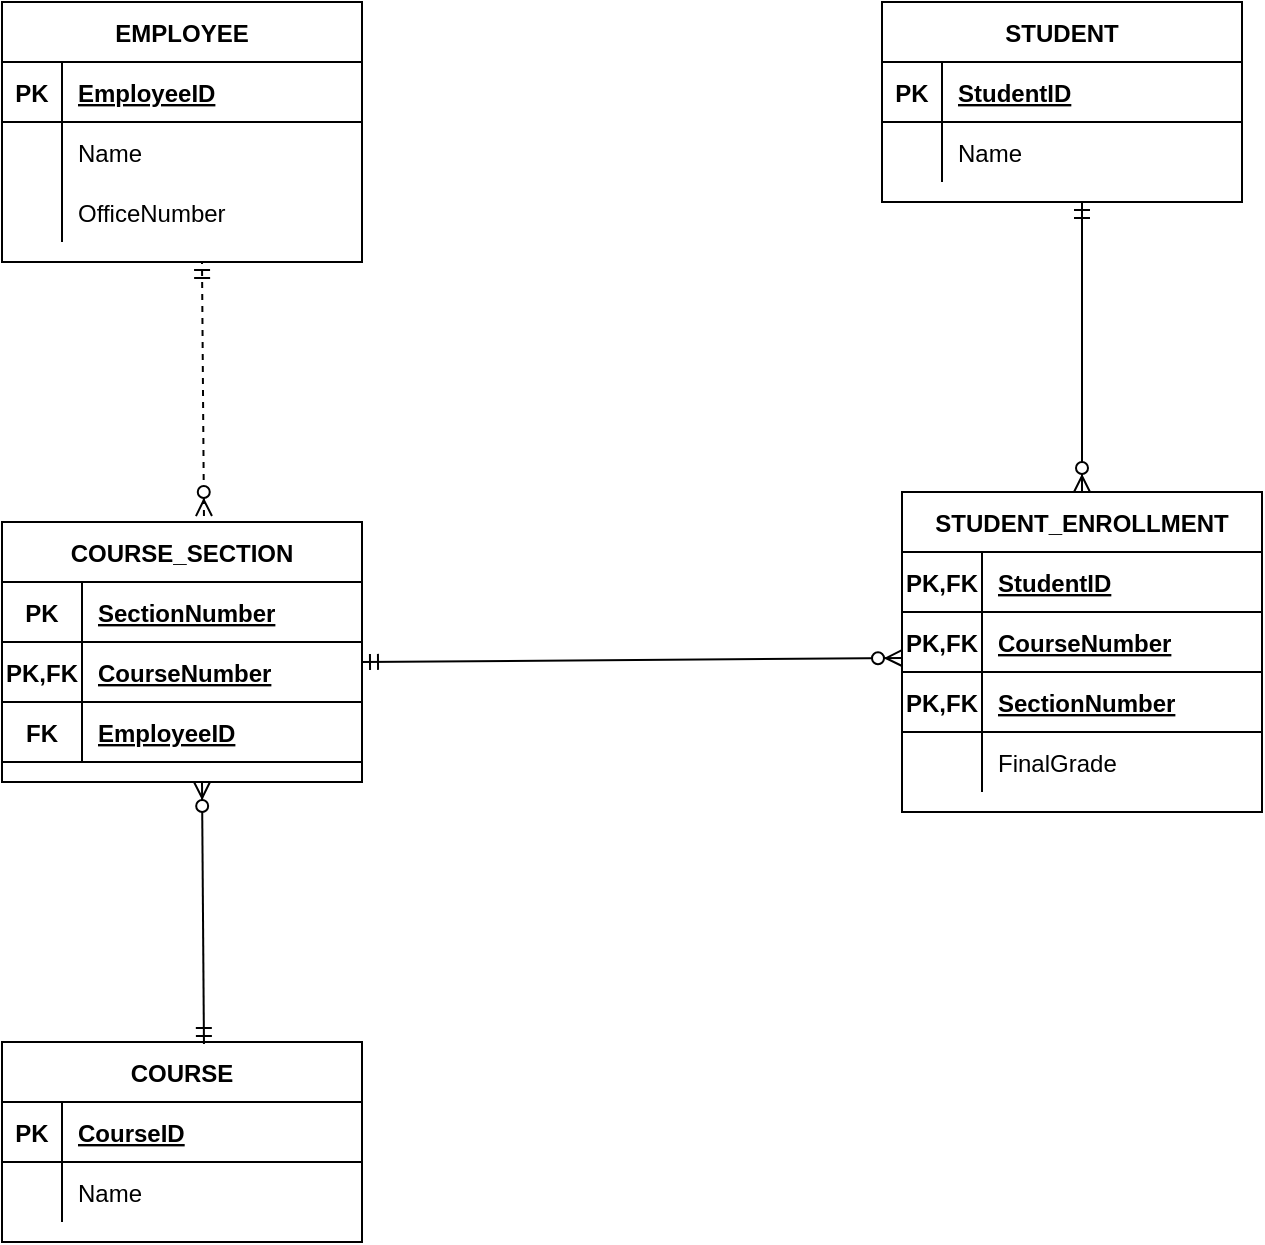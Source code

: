 <mxfile version="13.9.9" type="device"><diagram id="R2lEEEUBdFMjLlhIrx00" name="Page-1"><mxGraphModel dx="946" dy="725" grid="1" gridSize="10" guides="1" tooltips="1" connect="1" arrows="1" fold="1" page="1" pageScale="1" pageWidth="850" pageHeight="1100" math="0" shadow="0" extFonts="Permanent Marker^https://fonts.googleapis.com/css?family=Permanent+Marker"><root><mxCell id="0"/><mxCell id="1" parent="0"/><mxCell id="dlM5IqyRiTRqzqaum52I-1" value="EMPLOYEE" style="shape=table;startSize=30;container=1;collapsible=1;childLayout=tableLayout;fixedRows=1;rowLines=0;fontStyle=1;align=center;resizeLast=1;" vertex="1" parent="1"><mxGeometry x="70" y="60" width="180" height="130" as="geometry"/></mxCell><mxCell id="dlM5IqyRiTRqzqaum52I-2" value="" style="shape=partialRectangle;collapsible=0;dropTarget=0;pointerEvents=0;fillColor=none;top=0;left=0;bottom=1;right=0;points=[[0,0.5],[1,0.5]];portConstraint=eastwest;" vertex="1" parent="dlM5IqyRiTRqzqaum52I-1"><mxGeometry y="30" width="180" height="30" as="geometry"/></mxCell><mxCell id="dlM5IqyRiTRqzqaum52I-3" value="PK" style="shape=partialRectangle;connectable=0;fillColor=none;top=0;left=0;bottom=0;right=0;fontStyle=1;overflow=hidden;" vertex="1" parent="dlM5IqyRiTRqzqaum52I-2"><mxGeometry width="30" height="30" as="geometry"/></mxCell><mxCell id="dlM5IqyRiTRqzqaum52I-4" value="EmployeeID" style="shape=partialRectangle;connectable=0;fillColor=none;top=0;left=0;bottom=0;right=0;align=left;spacingLeft=6;fontStyle=5;overflow=hidden;" vertex="1" parent="dlM5IqyRiTRqzqaum52I-2"><mxGeometry x="30" width="150" height="30" as="geometry"/></mxCell><mxCell id="dlM5IqyRiTRqzqaum52I-5" value="" style="shape=partialRectangle;collapsible=0;dropTarget=0;pointerEvents=0;fillColor=none;top=0;left=0;bottom=0;right=0;points=[[0,0.5],[1,0.5]];portConstraint=eastwest;" vertex="1" parent="dlM5IqyRiTRqzqaum52I-1"><mxGeometry y="60" width="180" height="30" as="geometry"/></mxCell><mxCell id="dlM5IqyRiTRqzqaum52I-6" value="" style="shape=partialRectangle;connectable=0;fillColor=none;top=0;left=0;bottom=0;right=0;editable=1;overflow=hidden;" vertex="1" parent="dlM5IqyRiTRqzqaum52I-5"><mxGeometry width="30" height="30" as="geometry"/></mxCell><mxCell id="dlM5IqyRiTRqzqaum52I-7" value="Name" style="shape=partialRectangle;connectable=0;fillColor=none;top=0;left=0;bottom=0;right=0;align=left;spacingLeft=6;overflow=hidden;" vertex="1" parent="dlM5IqyRiTRqzqaum52I-5"><mxGeometry x="30" width="150" height="30" as="geometry"/></mxCell><mxCell id="dlM5IqyRiTRqzqaum52I-8" value="" style="shape=partialRectangle;collapsible=0;dropTarget=0;pointerEvents=0;fillColor=none;top=0;left=0;bottom=0;right=0;points=[[0,0.5],[1,0.5]];portConstraint=eastwest;" vertex="1" parent="dlM5IqyRiTRqzqaum52I-1"><mxGeometry y="90" width="180" height="30" as="geometry"/></mxCell><mxCell id="dlM5IqyRiTRqzqaum52I-9" value="" style="shape=partialRectangle;connectable=0;fillColor=none;top=0;left=0;bottom=0;right=0;editable=1;overflow=hidden;" vertex="1" parent="dlM5IqyRiTRqzqaum52I-8"><mxGeometry width="30" height="30" as="geometry"/></mxCell><mxCell id="dlM5IqyRiTRqzqaum52I-10" value="OfficeNumber" style="shape=partialRectangle;connectable=0;fillColor=none;top=0;left=0;bottom=0;right=0;align=left;spacingLeft=6;overflow=hidden;" vertex="1" parent="dlM5IqyRiTRqzqaum52I-8"><mxGeometry x="30" width="150" height="30" as="geometry"/></mxCell><mxCell id="dlM5IqyRiTRqzqaum52I-14" value="STUDENT" style="shape=table;startSize=30;container=1;collapsible=1;childLayout=tableLayout;fixedRows=1;rowLines=0;fontStyle=1;align=center;resizeLast=1;" vertex="1" parent="1"><mxGeometry x="510" y="60" width="180" height="100" as="geometry"/></mxCell><mxCell id="dlM5IqyRiTRqzqaum52I-15" value="" style="shape=partialRectangle;collapsible=0;dropTarget=0;pointerEvents=0;fillColor=none;top=0;left=0;bottom=1;right=0;points=[[0,0.5],[1,0.5]];portConstraint=eastwest;" vertex="1" parent="dlM5IqyRiTRqzqaum52I-14"><mxGeometry y="30" width="180" height="30" as="geometry"/></mxCell><mxCell id="dlM5IqyRiTRqzqaum52I-16" value="PK" style="shape=partialRectangle;connectable=0;fillColor=none;top=0;left=0;bottom=0;right=0;fontStyle=1;overflow=hidden;" vertex="1" parent="dlM5IqyRiTRqzqaum52I-15"><mxGeometry width="30" height="30" as="geometry"/></mxCell><mxCell id="dlM5IqyRiTRqzqaum52I-17" value="StudentID" style="shape=partialRectangle;connectable=0;fillColor=none;top=0;left=0;bottom=0;right=0;align=left;spacingLeft=6;fontStyle=5;overflow=hidden;" vertex="1" parent="dlM5IqyRiTRqzqaum52I-15"><mxGeometry x="30" width="150" height="30" as="geometry"/></mxCell><mxCell id="dlM5IqyRiTRqzqaum52I-18" value="" style="shape=partialRectangle;collapsible=0;dropTarget=0;pointerEvents=0;fillColor=none;top=0;left=0;bottom=0;right=0;points=[[0,0.5],[1,0.5]];portConstraint=eastwest;" vertex="1" parent="dlM5IqyRiTRqzqaum52I-14"><mxGeometry y="60" width="180" height="30" as="geometry"/></mxCell><mxCell id="dlM5IqyRiTRqzqaum52I-19" value="" style="shape=partialRectangle;connectable=0;fillColor=none;top=0;left=0;bottom=0;right=0;editable=1;overflow=hidden;" vertex="1" parent="dlM5IqyRiTRqzqaum52I-18"><mxGeometry width="30" height="30" as="geometry"/></mxCell><mxCell id="dlM5IqyRiTRqzqaum52I-20" value="Name" style="shape=partialRectangle;connectable=0;fillColor=none;top=0;left=0;bottom=0;right=0;align=left;spacingLeft=6;overflow=hidden;" vertex="1" parent="dlM5IqyRiTRqzqaum52I-18"><mxGeometry x="30" width="150" height="30" as="geometry"/></mxCell><mxCell id="dlM5IqyRiTRqzqaum52I-27" value="COURSE" style="shape=table;startSize=30;container=1;collapsible=1;childLayout=tableLayout;fixedRows=1;rowLines=0;fontStyle=1;align=center;resizeLast=1;" vertex="1" parent="1"><mxGeometry x="70" y="580" width="180" height="100" as="geometry"/></mxCell><mxCell id="dlM5IqyRiTRqzqaum52I-28" value="" style="shape=partialRectangle;collapsible=0;dropTarget=0;pointerEvents=0;fillColor=none;top=0;left=0;bottom=1;right=0;points=[[0,0.5],[1,0.5]];portConstraint=eastwest;" vertex="1" parent="dlM5IqyRiTRqzqaum52I-27"><mxGeometry y="30" width="180" height="30" as="geometry"/></mxCell><mxCell id="dlM5IqyRiTRqzqaum52I-29" value="PK" style="shape=partialRectangle;connectable=0;fillColor=none;top=0;left=0;bottom=0;right=0;fontStyle=1;overflow=hidden;" vertex="1" parent="dlM5IqyRiTRqzqaum52I-28"><mxGeometry width="30" height="30" as="geometry"/></mxCell><mxCell id="dlM5IqyRiTRqzqaum52I-30" value="CourseID" style="shape=partialRectangle;connectable=0;fillColor=none;top=0;left=0;bottom=0;right=0;align=left;spacingLeft=6;fontStyle=5;overflow=hidden;" vertex="1" parent="dlM5IqyRiTRqzqaum52I-28"><mxGeometry x="30" width="150" height="30" as="geometry"/></mxCell><mxCell id="dlM5IqyRiTRqzqaum52I-31" value="" style="shape=partialRectangle;collapsible=0;dropTarget=0;pointerEvents=0;fillColor=none;top=0;left=0;bottom=0;right=0;points=[[0,0.5],[1,0.5]];portConstraint=eastwest;" vertex="1" parent="dlM5IqyRiTRqzqaum52I-27"><mxGeometry y="60" width="180" height="30" as="geometry"/></mxCell><mxCell id="dlM5IqyRiTRqzqaum52I-32" value="" style="shape=partialRectangle;connectable=0;fillColor=none;top=0;left=0;bottom=0;right=0;editable=1;overflow=hidden;" vertex="1" parent="dlM5IqyRiTRqzqaum52I-31"><mxGeometry width="30" height="30" as="geometry"/></mxCell><mxCell id="dlM5IqyRiTRqzqaum52I-33" value="Name" style="shape=partialRectangle;connectable=0;fillColor=none;top=0;left=0;bottom=0;right=0;align=left;spacingLeft=6;overflow=hidden;" vertex="1" parent="dlM5IqyRiTRqzqaum52I-31"><mxGeometry x="30" width="150" height="30" as="geometry"/></mxCell><mxCell id="dlM5IqyRiTRqzqaum52I-40" value="COURSE_SECTION" style="shape=table;startSize=30;container=1;collapsible=1;childLayout=tableLayout;fixedRows=1;rowLines=0;fontStyle=1;align=center;resizeLast=1;" vertex="1" parent="1"><mxGeometry x="70" y="320" width="180" height="130" as="geometry"/></mxCell><mxCell id="dlM5IqyRiTRqzqaum52I-41" value="" style="shape=partialRectangle;collapsible=0;dropTarget=0;pointerEvents=0;fillColor=none;top=0;left=0;bottom=1;right=0;points=[[0,0.5],[1,0.5]];portConstraint=eastwest;" vertex="1" parent="dlM5IqyRiTRqzqaum52I-40"><mxGeometry y="30" width="180" height="30" as="geometry"/></mxCell><mxCell id="dlM5IqyRiTRqzqaum52I-42" value="PK" style="shape=partialRectangle;connectable=0;fillColor=none;top=0;left=0;bottom=0;right=0;fontStyle=1;overflow=hidden;" vertex="1" parent="dlM5IqyRiTRqzqaum52I-41"><mxGeometry width="40" height="30" as="geometry"/></mxCell><mxCell id="dlM5IqyRiTRqzqaum52I-43" value="SectionNumber" style="shape=partialRectangle;connectable=0;fillColor=none;top=0;left=0;bottom=0;right=0;align=left;spacingLeft=6;fontStyle=5;overflow=hidden;" vertex="1" parent="dlM5IqyRiTRqzqaum52I-41"><mxGeometry x="40" width="140" height="30" as="geometry"/></mxCell><mxCell id="dlM5IqyRiTRqzqaum52I-53" value="" style="shape=partialRectangle;collapsible=0;dropTarget=0;pointerEvents=0;fillColor=none;top=0;left=0;bottom=1;right=0;points=[[0,0.5],[1,0.5]];portConstraint=eastwest;" vertex="1" parent="dlM5IqyRiTRqzqaum52I-40"><mxGeometry y="60" width="180" height="30" as="geometry"/></mxCell><mxCell id="dlM5IqyRiTRqzqaum52I-54" value="PK,FK" style="shape=partialRectangle;connectable=0;fillColor=none;top=0;left=0;bottom=0;right=0;fontStyle=1;overflow=hidden;" vertex="1" parent="dlM5IqyRiTRqzqaum52I-53"><mxGeometry width="40" height="30" as="geometry"/></mxCell><mxCell id="dlM5IqyRiTRqzqaum52I-55" value="CourseNumber" style="shape=partialRectangle;connectable=0;fillColor=none;top=0;left=0;bottom=0;right=0;align=left;spacingLeft=6;fontStyle=5;overflow=hidden;" vertex="1" parent="dlM5IqyRiTRqzqaum52I-53"><mxGeometry x="40" width="140" height="30" as="geometry"/></mxCell><mxCell id="dlM5IqyRiTRqzqaum52I-56" value="" style="shape=partialRectangle;collapsible=0;dropTarget=0;pointerEvents=0;fillColor=none;top=0;left=0;bottom=1;right=0;points=[[0,0.5],[1,0.5]];portConstraint=eastwest;" vertex="1" parent="dlM5IqyRiTRqzqaum52I-40"><mxGeometry y="90" width="180" height="30" as="geometry"/></mxCell><mxCell id="dlM5IqyRiTRqzqaum52I-57" value="FK" style="shape=partialRectangle;connectable=0;fillColor=none;top=0;left=0;bottom=0;right=0;fontStyle=1;overflow=hidden;" vertex="1" parent="dlM5IqyRiTRqzqaum52I-56"><mxGeometry width="40" height="30" as="geometry"/></mxCell><mxCell id="dlM5IqyRiTRqzqaum52I-58" value="EmployeeID" style="shape=partialRectangle;connectable=0;fillColor=none;top=0;left=0;bottom=0;right=0;align=left;spacingLeft=6;fontStyle=5;overflow=hidden;" vertex="1" parent="dlM5IqyRiTRqzqaum52I-56"><mxGeometry x="40" width="140" height="30" as="geometry"/></mxCell><mxCell id="dlM5IqyRiTRqzqaum52I-59" value="STUDENT_ENROLLMENT" style="shape=table;startSize=30;container=1;collapsible=1;childLayout=tableLayout;fixedRows=1;rowLines=0;fontStyle=1;align=center;resizeLast=1;" vertex="1" parent="1"><mxGeometry x="520" y="305" width="180" height="160" as="geometry"/></mxCell><mxCell id="dlM5IqyRiTRqzqaum52I-60" value="" style="shape=partialRectangle;collapsible=0;dropTarget=0;pointerEvents=0;fillColor=none;top=0;left=0;bottom=1;right=0;points=[[0,0.5],[1,0.5]];portConstraint=eastwest;" vertex="1" parent="dlM5IqyRiTRqzqaum52I-59"><mxGeometry y="30" width="180" height="30" as="geometry"/></mxCell><mxCell id="dlM5IqyRiTRqzqaum52I-61" value="PK,FK" style="shape=partialRectangle;connectable=0;fillColor=none;top=0;left=0;bottom=0;right=0;fontStyle=1;overflow=hidden;" vertex="1" parent="dlM5IqyRiTRqzqaum52I-60"><mxGeometry width="40" height="30" as="geometry"/></mxCell><mxCell id="dlM5IqyRiTRqzqaum52I-62" value="StudentID" style="shape=partialRectangle;connectable=0;fillColor=none;top=0;left=0;bottom=0;right=0;align=left;spacingLeft=6;fontStyle=5;overflow=hidden;" vertex="1" parent="dlM5IqyRiTRqzqaum52I-60"><mxGeometry x="40" width="140" height="30" as="geometry"/></mxCell><mxCell id="dlM5IqyRiTRqzqaum52I-72" value="" style="shape=partialRectangle;collapsible=0;dropTarget=0;pointerEvents=0;fillColor=none;top=0;left=0;bottom=1;right=0;points=[[0,0.5],[1,0.5]];portConstraint=eastwest;" vertex="1" parent="dlM5IqyRiTRqzqaum52I-59"><mxGeometry y="60" width="180" height="30" as="geometry"/></mxCell><mxCell id="dlM5IqyRiTRqzqaum52I-73" value="PK,FK" style="shape=partialRectangle;connectable=0;fillColor=none;top=0;left=0;bottom=0;right=0;fontStyle=1;overflow=hidden;" vertex="1" parent="dlM5IqyRiTRqzqaum52I-72"><mxGeometry width="40" height="30" as="geometry"/></mxCell><mxCell id="dlM5IqyRiTRqzqaum52I-74" value="CourseNumber" style="shape=partialRectangle;connectable=0;fillColor=none;top=0;left=0;bottom=0;right=0;align=left;spacingLeft=6;fontStyle=5;overflow=hidden;" vertex="1" parent="dlM5IqyRiTRqzqaum52I-72"><mxGeometry x="40" width="140" height="30" as="geometry"/></mxCell><mxCell id="dlM5IqyRiTRqzqaum52I-75" value="" style="shape=partialRectangle;collapsible=0;dropTarget=0;pointerEvents=0;fillColor=none;top=0;left=0;bottom=1;right=0;points=[[0,0.5],[1,0.5]];portConstraint=eastwest;" vertex="1" parent="dlM5IqyRiTRqzqaum52I-59"><mxGeometry y="90" width="180" height="30" as="geometry"/></mxCell><mxCell id="dlM5IqyRiTRqzqaum52I-76" value="PK,FK" style="shape=partialRectangle;connectable=0;fillColor=none;top=0;left=0;bottom=0;right=0;fontStyle=1;overflow=hidden;" vertex="1" parent="dlM5IqyRiTRqzqaum52I-75"><mxGeometry width="40" height="30" as="geometry"/></mxCell><mxCell id="dlM5IqyRiTRqzqaum52I-77" value="SectionNumber" style="shape=partialRectangle;connectable=0;fillColor=none;top=0;left=0;bottom=0;right=0;align=left;spacingLeft=6;fontStyle=5;overflow=hidden;" vertex="1" parent="dlM5IqyRiTRqzqaum52I-75"><mxGeometry x="40" width="140" height="30" as="geometry"/></mxCell><mxCell id="dlM5IqyRiTRqzqaum52I-63" value="" style="shape=partialRectangle;collapsible=0;dropTarget=0;pointerEvents=0;fillColor=none;top=0;left=0;bottom=0;right=0;points=[[0,0.5],[1,0.5]];portConstraint=eastwest;" vertex="1" parent="dlM5IqyRiTRqzqaum52I-59"><mxGeometry y="120" width="180" height="30" as="geometry"/></mxCell><mxCell id="dlM5IqyRiTRqzqaum52I-64" value="" style="shape=partialRectangle;connectable=0;fillColor=none;top=0;left=0;bottom=0;right=0;editable=1;overflow=hidden;" vertex="1" parent="dlM5IqyRiTRqzqaum52I-63"><mxGeometry width="40" height="30" as="geometry"/></mxCell><mxCell id="dlM5IqyRiTRqzqaum52I-65" value="FinalGrade" style="shape=partialRectangle;connectable=0;fillColor=none;top=0;left=0;bottom=0;right=0;align=left;spacingLeft=6;overflow=hidden;" vertex="1" parent="dlM5IqyRiTRqzqaum52I-63"><mxGeometry x="40" width="140" height="30" as="geometry"/></mxCell><mxCell id="dlM5IqyRiTRqzqaum52I-78" value="" style="endArrow=ERmandOne;html=1;exitX=0.561;exitY=-0.023;exitDx=0;exitDy=0;exitPerimeter=0;dashed=1;startArrow=ERzeroToMany;startFill=1;endFill=0;" edge="1" parent="1" source="dlM5IqyRiTRqzqaum52I-40"><mxGeometry width="50" height="50" relative="1" as="geometry"><mxPoint x="120" y="240" as="sourcePoint"/><mxPoint x="170" y="190" as="targetPoint"/></mxGeometry></mxCell><mxCell id="dlM5IqyRiTRqzqaum52I-79" value="" style="endArrow=ERzeroToMany;html=1;exitX=0.561;exitY=0.01;exitDx=0;exitDy=0;exitPerimeter=0;endFill=1;startArrow=ERmandOne;startFill=0;" edge="1" parent="1" source="dlM5IqyRiTRqzqaum52I-27"><mxGeometry width="50" height="50" relative="1" as="geometry"><mxPoint x="170" y="570" as="sourcePoint"/><mxPoint x="170" y="450" as="targetPoint"/></mxGeometry></mxCell><mxCell id="dlM5IqyRiTRqzqaum52I-80" value="" style="endArrow=ERzeroToMany;html=1;entryX=0;entryY=0.767;entryDx=0;entryDy=0;entryPerimeter=0;startArrow=ERmandOne;startFill=0;endFill=1;" edge="1" parent="1" target="dlM5IqyRiTRqzqaum52I-72"><mxGeometry width="50" height="50" relative="1" as="geometry"><mxPoint x="250" y="390" as="sourcePoint"/><mxPoint x="300" y="340" as="targetPoint"/></mxGeometry></mxCell><mxCell id="dlM5IqyRiTRqzqaum52I-81" value="" style="endArrow=ERmandOne;html=1;exitX=0.5;exitY=0;exitDx=0;exitDy=0;startArrow=ERzeroToMany;startFill=1;endFill=0;" edge="1" parent="1" source="dlM5IqyRiTRqzqaum52I-59"><mxGeometry width="50" height="50" relative="1" as="geometry"><mxPoint x="560" y="210" as="sourcePoint"/><mxPoint x="610" y="160" as="targetPoint"/></mxGeometry></mxCell></root></mxGraphModel></diagram></mxfile>